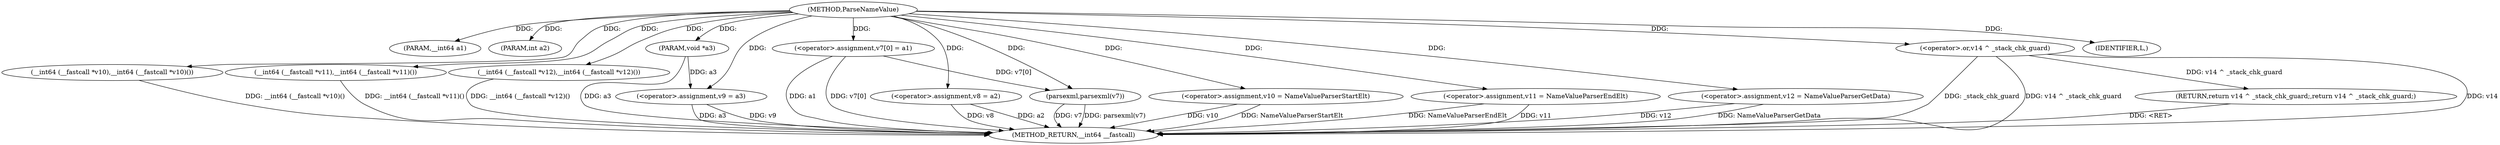 digraph ParseNameValue {  
"1000109" [label = "(METHOD,ParseNameValue)" ]
"1000149" [label = "(METHOD_RETURN,__int64 __fastcall)" ]
"1000110" [label = "(PARAM,__int64 a1)" ]
"1000111" [label = "(PARAM,int a2)" ]
"1000112" [label = "(PARAM,void *a3)" ]
"1000117" [label = "(__int64 (__fastcall *v10),__int64 (__fastcall *v10)())" ]
"1000118" [label = "(__int64 (__fastcall *v11),__int64 (__fastcall *v11)())" ]
"1000119" [label = "(__int64 (__fastcall *v12),__int64 (__fastcall *v12)())" ]
"1000122" [label = "(<operator>.assignment,v7[0] = a1)" ]
"1000127" [label = "(<operator>.assignment,v8 = a2)" ]
"1000130" [label = "(<operator>.assignment,v9 = a3)" ]
"1000133" [label = "(<operator>.assignment,v10 = NameValueParserStartElt)" ]
"1000136" [label = "(<operator>.assignment,v11 = NameValueParserEndElt)" ]
"1000139" [label = "(<operator>.assignment,v12 = NameValueParserGetData)" ]
"1000142" [label = "(IDENTIFIER,L,)" ]
"1000143" [label = "(parsexml,parsexml(v7))" ]
"1000145" [label = "(RETURN,return v14 ^ _stack_chk_guard;,return v14 ^ _stack_chk_guard;)" ]
"1000146" [label = "(<operator>.or,v14 ^ _stack_chk_guard)" ]
  "1000145" -> "1000149"  [ label = "DDG: <RET>"] 
  "1000127" -> "1000149"  [ label = "DDG: v8"] 
  "1000119" -> "1000149"  [ label = "DDG: __int64 (__fastcall *v12)()"] 
  "1000136" -> "1000149"  [ label = "DDG: NameValueParserEndElt"] 
  "1000130" -> "1000149"  [ label = "DDG: v9"] 
  "1000139" -> "1000149"  [ label = "DDG: v12"] 
  "1000130" -> "1000149"  [ label = "DDG: a3"] 
  "1000143" -> "1000149"  [ label = "DDG: v7"] 
  "1000143" -> "1000149"  [ label = "DDG: parsexml(v7)"] 
  "1000117" -> "1000149"  [ label = "DDG: __int64 (__fastcall *v10)()"] 
  "1000118" -> "1000149"  [ label = "DDG: __int64 (__fastcall *v11)()"] 
  "1000136" -> "1000149"  [ label = "DDG: v11"] 
  "1000133" -> "1000149"  [ label = "DDG: v10"] 
  "1000146" -> "1000149"  [ label = "DDG: v14"] 
  "1000146" -> "1000149"  [ label = "DDG: _stack_chk_guard"] 
  "1000133" -> "1000149"  [ label = "DDG: NameValueParserStartElt"] 
  "1000139" -> "1000149"  [ label = "DDG: NameValueParserGetData"] 
  "1000122" -> "1000149"  [ label = "DDG: a1"] 
  "1000127" -> "1000149"  [ label = "DDG: a2"] 
  "1000112" -> "1000149"  [ label = "DDG: a3"] 
  "1000146" -> "1000149"  [ label = "DDG: v14 ^ _stack_chk_guard"] 
  "1000122" -> "1000149"  [ label = "DDG: v7[0]"] 
  "1000109" -> "1000110"  [ label = "DDG: "] 
  "1000109" -> "1000111"  [ label = "DDG: "] 
  "1000109" -> "1000112"  [ label = "DDG: "] 
  "1000109" -> "1000117"  [ label = "DDG: "] 
  "1000109" -> "1000118"  [ label = "DDG: "] 
  "1000109" -> "1000119"  [ label = "DDG: "] 
  "1000109" -> "1000122"  [ label = "DDG: "] 
  "1000109" -> "1000127"  [ label = "DDG: "] 
  "1000112" -> "1000130"  [ label = "DDG: a3"] 
  "1000109" -> "1000130"  [ label = "DDG: "] 
  "1000109" -> "1000133"  [ label = "DDG: "] 
  "1000109" -> "1000136"  [ label = "DDG: "] 
  "1000109" -> "1000139"  [ label = "DDG: "] 
  "1000109" -> "1000142"  [ label = "DDG: "] 
  "1000122" -> "1000143"  [ label = "DDG: v7[0]"] 
  "1000109" -> "1000143"  [ label = "DDG: "] 
  "1000146" -> "1000145"  [ label = "DDG: v14 ^ _stack_chk_guard"] 
  "1000109" -> "1000146"  [ label = "DDG: "] 
}

